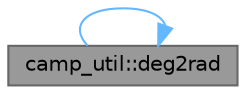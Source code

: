 digraph "camp_util::deg2rad"
{
 // LATEX_PDF_SIZE
  bgcolor="transparent";
  edge [fontname=Helvetica,fontsize=10,labelfontname=Helvetica,labelfontsize=10];
  node [fontname=Helvetica,fontsize=10,shape=box,height=0.2,width=0.4];
  rankdir="LR";
  Node1 [label="camp_util::deg2rad",height=0.2,width=0.4,color="gray40", fillcolor="grey60", style="filled", fontcolor="black",tooltip="Convert degrees to radians."];
  Node1 -> Node1 [color="steelblue1",style="solid"];
}
